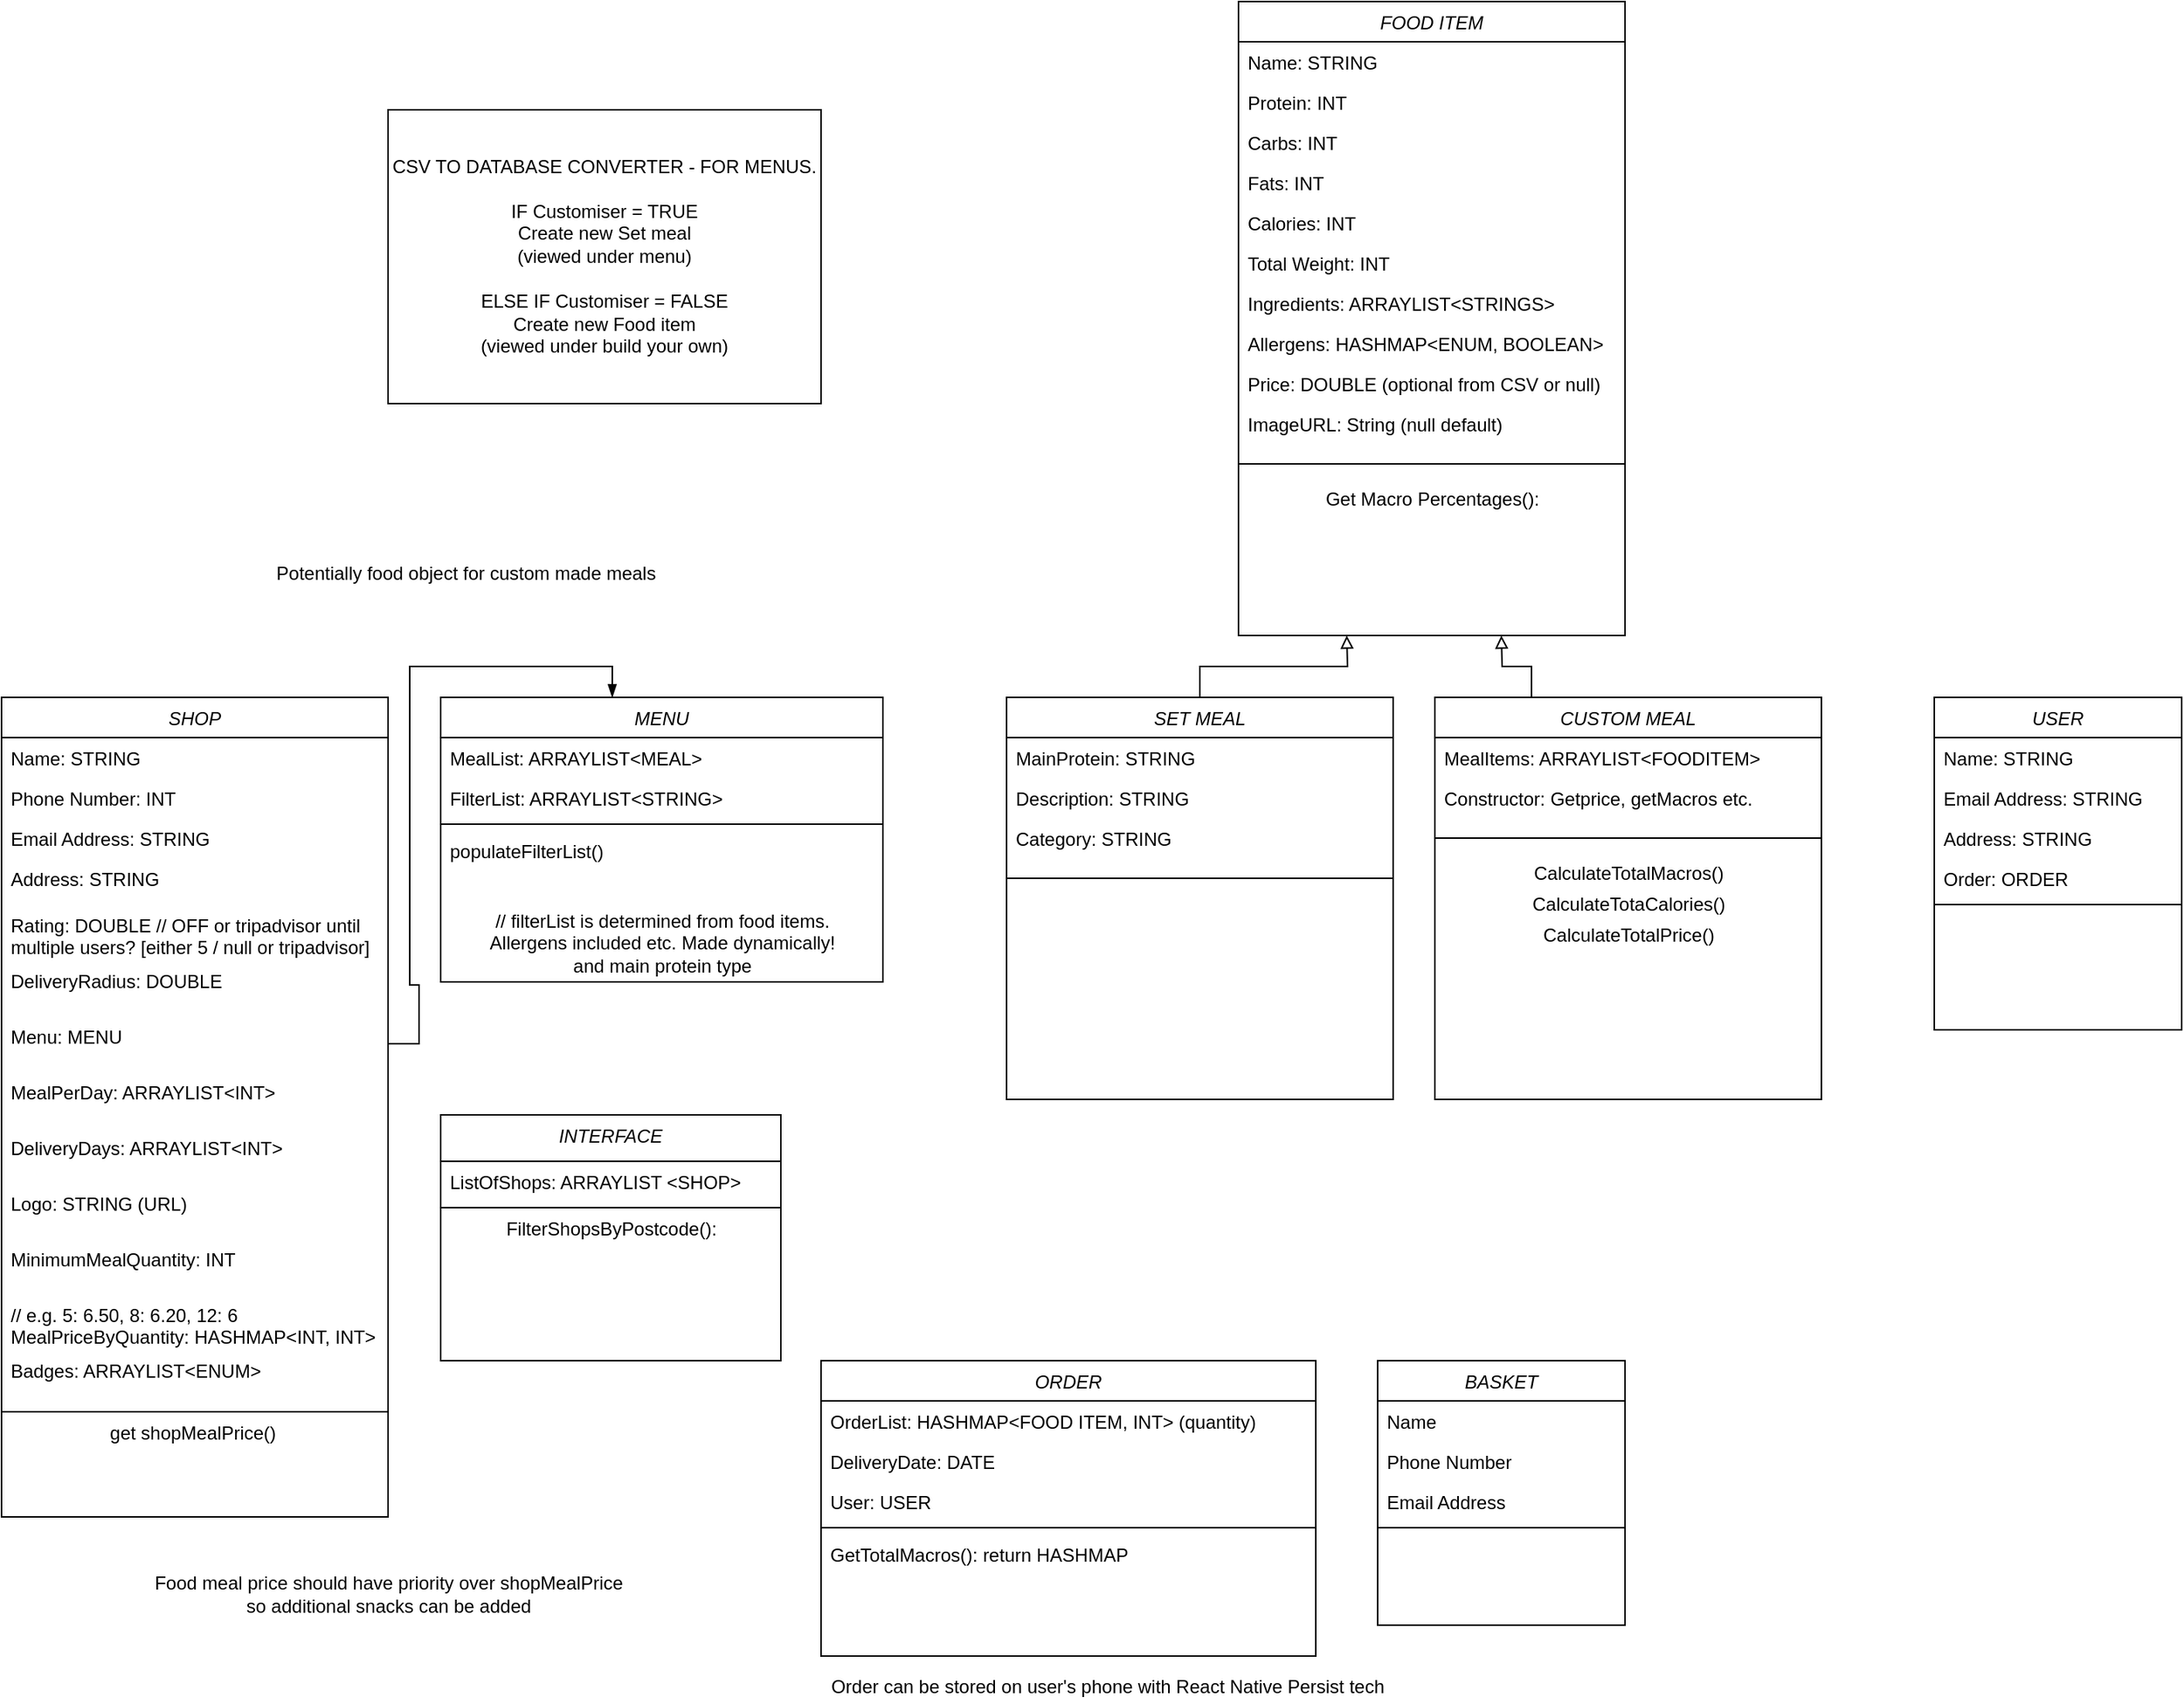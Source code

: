 <mxfile version="14.8.2" type="device"><diagram id="C5RBs43oDa-KdzZeNtuy" name="Page-1"><mxGraphModel dx="1014" dy="1942" grid="1" gridSize="10" guides="1" tooltips="1" connect="1" arrows="1" fold="1" page="1" pageScale="1" pageWidth="827" pageHeight="1169" math="0" shadow="0"><root><mxCell id="WIyWlLk6GJQsqaUBKTNV-0"/><mxCell id="WIyWlLk6GJQsqaUBKTNV-1" parent="WIyWlLk6GJQsqaUBKTNV-0"/><mxCell id="zkfFHV4jXpPFQw0GAbJ--0" value="SHOP" style="swimlane;fontStyle=2;align=center;verticalAlign=top;childLayout=stackLayout;horizontal=1;startSize=26;horizontalStack=0;resizeParent=1;resizeLast=0;collapsible=1;marginBottom=0;rounded=0;shadow=0;strokeWidth=1;" parent="WIyWlLk6GJQsqaUBKTNV-1" vertex="1"><mxGeometry x="20" y="120" width="250" height="530" as="geometry"><mxRectangle x="230" y="140" width="160" height="26" as="alternateBounds"/></mxGeometry></mxCell><mxCell id="zkfFHV4jXpPFQw0GAbJ--1" value="Name: STRING" style="text;align=left;verticalAlign=top;spacingLeft=4;spacingRight=4;overflow=hidden;rotatable=0;points=[[0,0.5],[1,0.5]];portConstraint=eastwest;" parent="zkfFHV4jXpPFQw0GAbJ--0" vertex="1"><mxGeometry y="26" width="250" height="26" as="geometry"/></mxCell><mxCell id="zkfFHV4jXpPFQw0GAbJ--2" value="Phone Number: INT" style="text;align=left;verticalAlign=top;spacingLeft=4;spacingRight=4;overflow=hidden;rotatable=0;points=[[0,0.5],[1,0.5]];portConstraint=eastwest;rounded=0;shadow=0;html=0;" parent="zkfFHV4jXpPFQw0GAbJ--0" vertex="1"><mxGeometry y="52" width="250" height="26" as="geometry"/></mxCell><mxCell id="zkfFHV4jXpPFQw0GAbJ--3" value="Email Address: STRING" style="text;align=left;verticalAlign=top;spacingLeft=4;spacingRight=4;overflow=hidden;rotatable=0;points=[[0,0.5],[1,0.5]];portConstraint=eastwest;rounded=0;shadow=0;html=0;" parent="zkfFHV4jXpPFQw0GAbJ--0" vertex="1"><mxGeometry y="78" width="250" height="26" as="geometry"/></mxCell><mxCell id="PbaU9yng1gaIBmZmr5lo-25" value="Address: STRING" style="text;align=left;verticalAlign=top;spacingLeft=4;spacingRight=4;overflow=hidden;rotatable=0;points=[[0,0.5],[1,0.5]];portConstraint=eastwest;rounded=0;shadow=0;html=0;" parent="zkfFHV4jXpPFQw0GAbJ--0" vertex="1"><mxGeometry y="104" width="250" height="30" as="geometry"/></mxCell><mxCell id="PbaU9yng1gaIBmZmr5lo-27" value="Rating: DOUBLE // OFF or tripadvisor until &#10;multiple users? [either 5 / null or tripadvisor]" style="text;align=left;verticalAlign=top;spacingLeft=4;spacingRight=4;overflow=hidden;rotatable=0;points=[[0,0.5],[1,0.5]];portConstraint=eastwest;rounded=0;shadow=0;html=0;" parent="zkfFHV4jXpPFQw0GAbJ--0" vertex="1"><mxGeometry y="134" width="250" height="36" as="geometry"/></mxCell><mxCell id="PbaU9yng1gaIBmZmr5lo-30" value="DeliveryRadius: DOUBLE" style="text;align=left;verticalAlign=top;spacingLeft=4;spacingRight=4;overflow=hidden;rotatable=0;points=[[0,0.5],[1,0.5]];portConstraint=eastwest;rounded=0;shadow=0;html=0;" parent="zkfFHV4jXpPFQw0GAbJ--0" vertex="1"><mxGeometry y="170" width="250" height="36" as="geometry"/></mxCell><mxCell id="PbaU9yng1gaIBmZmr5lo-31" value="Menu: MENU" style="text;align=left;verticalAlign=top;spacingLeft=4;spacingRight=4;overflow=hidden;rotatable=0;points=[[0,0.5],[1,0.5]];portConstraint=eastwest;rounded=0;shadow=0;html=0;" parent="zkfFHV4jXpPFQw0GAbJ--0" vertex="1"><mxGeometry y="206" width="250" height="36" as="geometry"/></mxCell><mxCell id="PbaU9yng1gaIBmZmr5lo-33" value="MealPerDay: ARRAYLIST&lt;INT&gt;" style="text;align=left;verticalAlign=top;spacingLeft=4;spacingRight=4;overflow=hidden;rotatable=0;points=[[0,0.5],[1,0.5]];portConstraint=eastwest;rounded=0;shadow=0;html=0;" parent="zkfFHV4jXpPFQw0GAbJ--0" vertex="1"><mxGeometry y="242" width="250" height="36" as="geometry"/></mxCell><mxCell id="PbaU9yng1gaIBmZmr5lo-34" value="DeliveryDays: ARRAYLIST&lt;INT&gt;" style="text;align=left;verticalAlign=top;spacingLeft=4;spacingRight=4;overflow=hidden;rotatable=0;points=[[0,0.5],[1,0.5]];portConstraint=eastwest;rounded=0;shadow=0;html=0;" parent="zkfFHV4jXpPFQw0GAbJ--0" vertex="1"><mxGeometry y="278" width="250" height="36" as="geometry"/></mxCell><mxCell id="PbaU9yng1gaIBmZmr5lo-53" value="Logo: STRING (URL)" style="text;align=left;verticalAlign=top;spacingLeft=4;spacingRight=4;overflow=hidden;rotatable=0;points=[[0,0.5],[1,0.5]];portConstraint=eastwest;rounded=0;shadow=0;html=0;" parent="zkfFHV4jXpPFQw0GAbJ--0" vertex="1"><mxGeometry y="314" width="250" height="36" as="geometry"/></mxCell><mxCell id="PbaU9yng1gaIBmZmr5lo-70" value="MinimumMealQuantity: INT" style="text;align=left;verticalAlign=top;spacingLeft=4;spacingRight=4;overflow=hidden;rotatable=0;points=[[0,0.5],[1,0.5]];portConstraint=eastwest;rounded=0;shadow=0;html=0;" parent="zkfFHV4jXpPFQw0GAbJ--0" vertex="1"><mxGeometry y="350" width="250" height="36" as="geometry"/></mxCell><mxCell id="PbaU9yng1gaIBmZmr5lo-124" value="// e.g. 5: 6.50, 8: 6.20, 12: 6 &#10;MealPriceByQuantity: HASHMAP&lt;INT, INT&gt;" style="text;align=left;verticalAlign=top;spacingLeft=4;spacingRight=4;overflow=hidden;rotatable=0;points=[[0,0.5],[1,0.5]];portConstraint=eastwest;rounded=0;shadow=0;html=0;" parent="zkfFHV4jXpPFQw0GAbJ--0" vertex="1"><mxGeometry y="386" width="250" height="36" as="geometry"/></mxCell><mxCell id="PbaU9yng1gaIBmZmr5lo-126" value="Badges: ARRAYLIST&lt;ENUM&gt;" style="text;align=left;verticalAlign=top;spacingLeft=4;spacingRight=4;overflow=hidden;rotatable=0;points=[[0,0.5],[1,0.5]];portConstraint=eastwest;rounded=0;shadow=0;html=0;" parent="zkfFHV4jXpPFQw0GAbJ--0" vertex="1"><mxGeometry y="422" width="250" height="36" as="geometry"/></mxCell><mxCell id="zkfFHV4jXpPFQw0GAbJ--4" value="" style="line;html=1;strokeWidth=1;align=left;verticalAlign=middle;spacingTop=-1;spacingLeft=3;spacingRight=3;rotatable=0;labelPosition=right;points=[];portConstraint=eastwest;" parent="zkfFHV4jXpPFQw0GAbJ--0" vertex="1"><mxGeometry y="458" width="250" height="8" as="geometry"/></mxCell><mxCell id="PbaU9yng1gaIBmZmr5lo-136" value="get shopMealPrice()&amp;nbsp;" style="text;html=1;align=center;verticalAlign=middle;resizable=0;points=[];autosize=1;strokeColor=none;" parent="zkfFHV4jXpPFQw0GAbJ--0" vertex="1"><mxGeometry y="466" width="250" height="20" as="geometry"/></mxCell><mxCell id="PbaU9yng1gaIBmZmr5lo-121" style="edgeStyle=orthogonalEdgeStyle;rounded=0;orthogonalLoop=1;jettySize=auto;html=1;exitX=0.5;exitY=0;exitDx=0;exitDy=0;endArrow=block;endFill=0;" parent="WIyWlLk6GJQsqaUBKTNV-1" source="PbaU9yng1gaIBmZmr5lo-0" edge="1"><mxGeometry relative="1" as="geometry"><mxPoint x="890" y="80" as="targetPoint"/></mxGeometry></mxCell><mxCell id="PbaU9yng1gaIBmZmr5lo-0" value="SET MEAL" style="swimlane;fontStyle=2;align=center;verticalAlign=top;childLayout=stackLayout;horizontal=1;startSize=26;horizontalStack=0;resizeParent=1;resizeLast=0;collapsible=1;marginBottom=0;rounded=0;shadow=0;strokeWidth=1;" parent="WIyWlLk6GJQsqaUBKTNV-1" vertex="1"><mxGeometry x="670" y="120" width="250" height="260" as="geometry"><mxRectangle x="440" y="119" width="160" height="26" as="alternateBounds"/></mxGeometry></mxCell><mxCell id="PbaU9yng1gaIBmZmr5lo-1" value="MainProtein: STRING " style="text;align=left;verticalAlign=top;spacingLeft=4;spacingRight=4;overflow=hidden;rotatable=0;points=[[0,0.5],[1,0.5]];portConstraint=eastwest;" parent="PbaU9yng1gaIBmZmr5lo-0" vertex="1"><mxGeometry y="26" width="250" height="26" as="geometry"/></mxCell><mxCell id="PbaU9yng1gaIBmZmr5lo-2" value="Description: STRING" style="text;align=left;verticalAlign=top;spacingLeft=4;spacingRight=4;overflow=hidden;rotatable=0;points=[[0,0.5],[1,0.5]];portConstraint=eastwest;rounded=0;shadow=0;html=0;" parent="PbaU9yng1gaIBmZmr5lo-0" vertex="1"><mxGeometry y="52" width="250" height="26" as="geometry"/></mxCell><mxCell id="PbaU9yng1gaIBmZmr5lo-135" value="Category: STRING" style="text;align=left;verticalAlign=top;spacingLeft=4;spacingRight=4;overflow=hidden;rotatable=0;points=[[0,0.5],[1,0.5]];portConstraint=eastwest;rounded=0;shadow=0;html=0;" parent="PbaU9yng1gaIBmZmr5lo-0" vertex="1"><mxGeometry y="78" width="250" height="26" as="geometry"/></mxCell><mxCell id="PbaU9yng1gaIBmZmr5lo-4" value="" style="line;html=1;strokeWidth=1;align=left;verticalAlign=middle;spacingTop=-1;spacingLeft=3;spacingRight=3;rotatable=0;labelPosition=right;points=[];portConstraint=eastwest;" parent="PbaU9yng1gaIBmZmr5lo-0" vertex="1"><mxGeometry y="104" width="250" height="26" as="geometry"/></mxCell><mxCell id="PbaU9yng1gaIBmZmr5lo-6" value="BASKET" style="swimlane;fontStyle=2;align=center;verticalAlign=top;childLayout=stackLayout;horizontal=1;startSize=26;horizontalStack=0;resizeParent=1;resizeLast=0;collapsible=1;marginBottom=0;rounded=0;shadow=0;strokeWidth=1;" parent="WIyWlLk6GJQsqaUBKTNV-1" vertex="1"><mxGeometry x="910" y="549" width="160" height="171" as="geometry"><mxRectangle x="230" y="140" width="160" height="26" as="alternateBounds"/></mxGeometry></mxCell><mxCell id="PbaU9yng1gaIBmZmr5lo-7" value="Name" style="text;align=left;verticalAlign=top;spacingLeft=4;spacingRight=4;overflow=hidden;rotatable=0;points=[[0,0.5],[1,0.5]];portConstraint=eastwest;" parent="PbaU9yng1gaIBmZmr5lo-6" vertex="1"><mxGeometry y="26" width="160" height="26" as="geometry"/></mxCell><mxCell id="PbaU9yng1gaIBmZmr5lo-8" value="Phone Number" style="text;align=left;verticalAlign=top;spacingLeft=4;spacingRight=4;overflow=hidden;rotatable=0;points=[[0,0.5],[1,0.5]];portConstraint=eastwest;rounded=0;shadow=0;html=0;" parent="PbaU9yng1gaIBmZmr5lo-6" vertex="1"><mxGeometry y="52" width="160" height="26" as="geometry"/></mxCell><mxCell id="PbaU9yng1gaIBmZmr5lo-9" value="Email Address" style="text;align=left;verticalAlign=top;spacingLeft=4;spacingRight=4;overflow=hidden;rotatable=0;points=[[0,0.5],[1,0.5]];portConstraint=eastwest;rounded=0;shadow=0;html=0;" parent="PbaU9yng1gaIBmZmr5lo-6" vertex="1"><mxGeometry y="78" width="160" height="26" as="geometry"/></mxCell><mxCell id="PbaU9yng1gaIBmZmr5lo-10" value="" style="line;html=1;strokeWidth=1;align=left;verticalAlign=middle;spacingTop=-1;spacingLeft=3;spacingRight=3;rotatable=0;labelPosition=right;points=[];portConstraint=eastwest;" parent="PbaU9yng1gaIBmZmr5lo-6" vertex="1"><mxGeometry y="104" width="160" height="8" as="geometry"/></mxCell><mxCell id="PbaU9yng1gaIBmZmr5lo-12" value="ORDER" style="swimlane;fontStyle=2;align=center;verticalAlign=top;childLayout=stackLayout;horizontal=1;startSize=26;horizontalStack=0;resizeParent=1;resizeLast=0;collapsible=1;marginBottom=0;rounded=0;shadow=0;strokeWidth=1;" parent="WIyWlLk6GJQsqaUBKTNV-1" vertex="1"><mxGeometry x="550" y="549" width="320" height="191" as="geometry"><mxRectangle x="230" y="140" width="160" height="26" as="alternateBounds"/></mxGeometry></mxCell><mxCell id="PbaU9yng1gaIBmZmr5lo-13" value="OrderList: HASHMAP&lt;FOOD ITEM, INT&gt; (quantity)" style="text;align=left;verticalAlign=top;spacingLeft=4;spacingRight=4;overflow=hidden;rotatable=0;points=[[0,0.5],[1,0.5]];portConstraint=eastwest;" parent="PbaU9yng1gaIBmZmr5lo-12" vertex="1"><mxGeometry y="26" width="320" height="26" as="geometry"/></mxCell><mxCell id="PbaU9yng1gaIBmZmr5lo-14" value="DeliveryDate: DATE" style="text;align=left;verticalAlign=top;spacingLeft=4;spacingRight=4;overflow=hidden;rotatable=0;points=[[0,0.5],[1,0.5]];portConstraint=eastwest;rounded=0;shadow=0;html=0;" parent="PbaU9yng1gaIBmZmr5lo-12" vertex="1"><mxGeometry y="52" width="320" height="26" as="geometry"/></mxCell><mxCell id="PbaU9yng1gaIBmZmr5lo-15" value="User: USER" style="text;align=left;verticalAlign=top;spacingLeft=4;spacingRight=4;overflow=hidden;rotatable=0;points=[[0,0.5],[1,0.5]];portConstraint=eastwest;rounded=0;shadow=0;html=0;" parent="PbaU9yng1gaIBmZmr5lo-12" vertex="1"><mxGeometry y="78" width="320" height="26" as="geometry"/></mxCell><mxCell id="PbaU9yng1gaIBmZmr5lo-16" value="" style="line;html=1;strokeWidth=1;align=left;verticalAlign=middle;spacingTop=-1;spacingLeft=3;spacingRight=3;rotatable=0;labelPosition=right;points=[];portConstraint=eastwest;" parent="PbaU9yng1gaIBmZmr5lo-12" vertex="1"><mxGeometry y="104" width="320" height="8" as="geometry"/></mxCell><mxCell id="PbaU9yng1gaIBmZmr5lo-17" value="GetTotalMacros(): return HASHMAP" style="text;align=left;verticalAlign=top;spacingLeft=4;spacingRight=4;overflow=hidden;rotatable=0;points=[[0,0.5],[1,0.5]];portConstraint=eastwest;" parent="PbaU9yng1gaIBmZmr5lo-12" vertex="1"><mxGeometry y="112" width="320" height="26" as="geometry"/></mxCell><mxCell id="PbaU9yng1gaIBmZmr5lo-19" value="USER" style="swimlane;fontStyle=2;align=center;verticalAlign=top;childLayout=stackLayout;horizontal=1;startSize=26;horizontalStack=0;resizeParent=1;resizeLast=0;collapsible=1;marginBottom=0;rounded=0;shadow=0;strokeWidth=1;" parent="WIyWlLk6GJQsqaUBKTNV-1" vertex="1"><mxGeometry x="1270" y="120" width="160" height="215" as="geometry"><mxRectangle x="230" y="140" width="160" height="26" as="alternateBounds"/></mxGeometry></mxCell><mxCell id="PbaU9yng1gaIBmZmr5lo-20" value="Name: STRING" style="text;align=left;verticalAlign=top;spacingLeft=4;spacingRight=4;overflow=hidden;rotatable=0;points=[[0,0.5],[1,0.5]];portConstraint=eastwest;" parent="PbaU9yng1gaIBmZmr5lo-19" vertex="1"><mxGeometry y="26" width="160" height="26" as="geometry"/></mxCell><mxCell id="PbaU9yng1gaIBmZmr5lo-21" value="Email Address: STRING" style="text;align=left;verticalAlign=top;spacingLeft=4;spacingRight=4;overflow=hidden;rotatable=0;points=[[0,0.5],[1,0.5]];portConstraint=eastwest;rounded=0;shadow=0;html=0;" parent="PbaU9yng1gaIBmZmr5lo-19" vertex="1"><mxGeometry y="52" width="160" height="26" as="geometry"/></mxCell><mxCell id="PbaU9yng1gaIBmZmr5lo-22" value="Address: STRING" style="text;align=left;verticalAlign=top;spacingLeft=4;spacingRight=4;overflow=hidden;rotatable=0;points=[[0,0.5],[1,0.5]];portConstraint=eastwest;rounded=0;shadow=0;html=0;" parent="PbaU9yng1gaIBmZmr5lo-19" vertex="1"><mxGeometry y="78" width="160" height="26" as="geometry"/></mxCell><mxCell id="PbaU9yng1gaIBmZmr5lo-56" value="Order: ORDER" style="text;align=left;verticalAlign=top;spacingLeft=4;spacingRight=4;overflow=hidden;rotatable=0;points=[[0,0.5],[1,0.5]];portConstraint=eastwest;rounded=0;shadow=0;html=0;" parent="PbaU9yng1gaIBmZmr5lo-19" vertex="1"><mxGeometry y="104" width="160" height="26" as="geometry"/></mxCell><mxCell id="PbaU9yng1gaIBmZmr5lo-23" value="" style="line;html=1;strokeWidth=1;align=left;verticalAlign=middle;spacingTop=-1;spacingLeft=3;spacingRight=3;rotatable=0;labelPosition=right;points=[];portConstraint=eastwest;" parent="PbaU9yng1gaIBmZmr5lo-19" vertex="1"><mxGeometry y="130" width="160" height="8" as="geometry"/></mxCell><mxCell id="PbaU9yng1gaIBmZmr5lo-32" value="Potentially food object for custom made meals" style="text;html=1;align=center;verticalAlign=middle;resizable=0;points=[];autosize=1;strokeColor=none;" parent="WIyWlLk6GJQsqaUBKTNV-1" vertex="1"><mxGeometry x="190" y="30" width="260" height="20" as="geometry"/></mxCell><mxCell id="PbaU9yng1gaIBmZmr5lo-36" value="MENU" style="swimlane;fontStyle=2;align=center;verticalAlign=top;childLayout=stackLayout;horizontal=1;startSize=26;horizontalStack=0;resizeParent=1;resizeLast=0;collapsible=1;marginBottom=0;rounded=0;shadow=0;strokeWidth=1;" parent="WIyWlLk6GJQsqaUBKTNV-1" vertex="1"><mxGeometry x="304" y="120" width="286" height="184" as="geometry"><mxRectangle x="440" y="119" width="160" height="26" as="alternateBounds"/></mxGeometry></mxCell><mxCell id="PbaU9yng1gaIBmZmr5lo-37" value="MealList: ARRAYLIST&lt;MEAL&gt;" style="text;align=left;verticalAlign=top;spacingLeft=4;spacingRight=4;overflow=hidden;rotatable=0;points=[[0,0.5],[1,0.5]];portConstraint=eastwest;" parent="PbaU9yng1gaIBmZmr5lo-36" vertex="1"><mxGeometry y="26" width="286" height="26" as="geometry"/></mxCell><mxCell id="PbaU9yng1gaIBmZmr5lo-54" value="FilterList: ARRAYLIST&lt;STRING&gt;" style="text;align=left;verticalAlign=top;spacingLeft=4;spacingRight=4;overflow=hidden;rotatable=0;points=[[0,0.5],[1,0.5]];portConstraint=eastwest;" parent="PbaU9yng1gaIBmZmr5lo-36" vertex="1"><mxGeometry y="52" width="286" height="26" as="geometry"/></mxCell><mxCell id="PbaU9yng1gaIBmZmr5lo-40" value="" style="line;html=1;strokeWidth=1;align=left;verticalAlign=middle;spacingTop=-1;spacingLeft=3;spacingRight=3;rotatable=0;labelPosition=right;points=[];portConstraint=eastwest;" parent="PbaU9yng1gaIBmZmr5lo-36" vertex="1"><mxGeometry y="78" width="286" height="8" as="geometry"/></mxCell><mxCell id="PbaU9yng1gaIBmZmr5lo-41" value="populateFilterList()" style="text;align=left;verticalAlign=top;spacingLeft=4;spacingRight=4;overflow=hidden;rotatable=0;points=[[0,0.5],[1,0.5]];portConstraint=eastwest;" parent="PbaU9yng1gaIBmZmr5lo-36" vertex="1"><mxGeometry y="86" width="286" height="48" as="geometry"/></mxCell><mxCell id="5nGB1-f7wvmNml5nhwQU-0" value="// filterList is determined from food items. &lt;br&gt;Allergens included etc. Made dynamically!&lt;br&gt;and main protein type" style="text;html=1;align=center;verticalAlign=middle;resizable=0;points=[];autosize=1;strokeColor=none;" vertex="1" parent="PbaU9yng1gaIBmZmr5lo-36"><mxGeometry y="134" width="286" height="50" as="geometry"/></mxCell><mxCell id="PbaU9yng1gaIBmZmr5lo-44" value="INTERFACE" style="swimlane;fontStyle=2;align=center;verticalAlign=top;childLayout=stackLayout;horizontal=1;startSize=30;horizontalStack=0;resizeParent=1;resizeLast=0;collapsible=1;marginBottom=0;rounded=0;shadow=0;strokeWidth=1;" parent="WIyWlLk6GJQsqaUBKTNV-1" vertex="1"><mxGeometry x="304" y="390" width="220" height="159" as="geometry"><mxRectangle x="230" y="140" width="160" height="26" as="alternateBounds"/></mxGeometry></mxCell><mxCell id="PbaU9yng1gaIBmZmr5lo-45" value="ListOfShops: ARRAYLIST &lt;SHOP&gt;" style="text;align=left;verticalAlign=top;spacingLeft=4;spacingRight=4;overflow=hidden;rotatable=0;points=[[0,0.5],[1,0.5]];portConstraint=eastwest;" parent="PbaU9yng1gaIBmZmr5lo-44" vertex="1"><mxGeometry y="30" width="220" height="26" as="geometry"/></mxCell><mxCell id="PbaU9yng1gaIBmZmr5lo-51" value="" style="line;html=1;strokeWidth=1;align=left;verticalAlign=middle;spacingTop=-1;spacingLeft=3;spacingRight=3;rotatable=0;labelPosition=right;points=[];portConstraint=eastwest;" parent="PbaU9yng1gaIBmZmr5lo-44" vertex="1"><mxGeometry y="56" width="220" height="8" as="geometry"/></mxCell><mxCell id="PbaU9yng1gaIBmZmr5lo-52" value="FilterShopsByPostcode():" style="text;html=1;align=center;verticalAlign=middle;resizable=0;points=[];autosize=1;strokeColor=none;" parent="PbaU9yng1gaIBmZmr5lo-44" vertex="1"><mxGeometry y="64" width="220" height="20" as="geometry"/></mxCell><mxCell id="PbaU9yng1gaIBmZmr5lo-123" style="edgeStyle=orthogonalEdgeStyle;rounded=0;orthogonalLoop=1;jettySize=auto;html=1;exitX=0.25;exitY=0;exitDx=0;exitDy=0;endArrow=block;endFill=0;" parent="WIyWlLk6GJQsqaUBKTNV-1" source="PbaU9yng1gaIBmZmr5lo-72" edge="1"><mxGeometry relative="1" as="geometry"><mxPoint x="990" y="80" as="targetPoint"/></mxGeometry></mxCell><mxCell id="PbaU9yng1gaIBmZmr5lo-72" value="CUSTOM MEAL" style="swimlane;fontStyle=2;align=center;verticalAlign=top;childLayout=stackLayout;horizontal=1;startSize=26;horizontalStack=0;resizeParent=1;resizeLast=0;collapsible=1;marginBottom=0;rounded=0;shadow=0;strokeWidth=1;" parent="WIyWlLk6GJQsqaUBKTNV-1" vertex="1"><mxGeometry x="947" y="120" width="250" height="260" as="geometry"><mxRectangle x="440" y="119" width="160" height="26" as="alternateBounds"/></mxGeometry></mxCell><mxCell id="PbaU9yng1gaIBmZmr5lo-83" value="MealItems: ARRAYLIST&lt;FOODITEM&gt;" style="text;align=left;verticalAlign=top;spacingLeft=4;spacingRight=4;overflow=hidden;rotatable=0;points=[[0,0.5],[1,0.5]];portConstraint=eastwest;rounded=0;shadow=0;html=0;" parent="PbaU9yng1gaIBmZmr5lo-72" vertex="1"><mxGeometry y="26" width="250" height="26" as="geometry"/></mxCell><mxCell id="PbaU9yng1gaIBmZmr5lo-119" value="Constructor: Getprice, getMacros etc." style="text;align=left;verticalAlign=top;spacingLeft=4;spacingRight=4;overflow=hidden;rotatable=0;points=[[0,0.5],[1,0.5]];portConstraint=eastwest;rounded=0;shadow=0;html=0;" parent="PbaU9yng1gaIBmZmr5lo-72" vertex="1"><mxGeometry y="52" width="250" height="26" as="geometry"/></mxCell><mxCell id="PbaU9yng1gaIBmZmr5lo-84" value="" style="line;html=1;strokeWidth=1;align=left;verticalAlign=middle;spacingTop=-1;spacingLeft=3;spacingRight=3;rotatable=0;labelPosition=right;points=[];portConstraint=eastwest;" parent="PbaU9yng1gaIBmZmr5lo-72" vertex="1"><mxGeometry y="78" width="250" height="26" as="geometry"/></mxCell><mxCell id="PbaU9yng1gaIBmZmr5lo-85" value="CalculateTotalMacros()" style="text;html=1;align=center;verticalAlign=middle;resizable=0;points=[];autosize=1;strokeColor=none;" parent="PbaU9yng1gaIBmZmr5lo-72" vertex="1"><mxGeometry y="104" width="250" height="20" as="geometry"/></mxCell><mxCell id="PbaU9yng1gaIBmZmr5lo-117" value="CalculateTotaCalories()" style="text;html=1;align=center;verticalAlign=middle;resizable=0;points=[];autosize=1;strokeColor=none;" parent="PbaU9yng1gaIBmZmr5lo-72" vertex="1"><mxGeometry y="124" width="250" height="20" as="geometry"/></mxCell><mxCell id="PbaU9yng1gaIBmZmr5lo-118" value="CalculateTotalPrice()" style="text;html=1;align=center;verticalAlign=middle;resizable=0;points=[];autosize=1;strokeColor=none;" parent="PbaU9yng1gaIBmZmr5lo-72" vertex="1"><mxGeometry y="144" width="250" height="20" as="geometry"/></mxCell><mxCell id="PbaU9yng1gaIBmZmr5lo-101" value="FOOD ITEM" style="swimlane;fontStyle=2;align=center;verticalAlign=top;childLayout=stackLayout;horizontal=1;startSize=26;horizontalStack=0;resizeParent=1;resizeLast=0;collapsible=1;marginBottom=0;rounded=0;shadow=0;strokeWidth=1;" parent="WIyWlLk6GJQsqaUBKTNV-1" vertex="1"><mxGeometry x="820" y="-330" width="250" height="410" as="geometry"><mxRectangle x="440" y="119" width="160" height="26" as="alternateBounds"/></mxGeometry></mxCell><mxCell id="PbaU9yng1gaIBmZmr5lo-102" value="Name: STRING" style="text;align=left;verticalAlign=top;spacingLeft=4;spacingRight=4;overflow=hidden;rotatable=0;points=[[0,0.5],[1,0.5]];portConstraint=eastwest;" parent="PbaU9yng1gaIBmZmr5lo-101" vertex="1"><mxGeometry y="26" width="250" height="26" as="geometry"/></mxCell><mxCell id="PbaU9yng1gaIBmZmr5lo-103" value="Protein: INT" style="text;align=left;verticalAlign=top;spacingLeft=4;spacingRight=4;overflow=hidden;rotatable=0;points=[[0,0.5],[1,0.5]];portConstraint=eastwest;" parent="PbaU9yng1gaIBmZmr5lo-101" vertex="1"><mxGeometry y="52" width="250" height="26" as="geometry"/></mxCell><mxCell id="PbaU9yng1gaIBmZmr5lo-104" value="Carbs: INT" style="text;align=left;verticalAlign=top;spacingLeft=4;spacingRight=4;overflow=hidden;rotatable=0;points=[[0,0.5],[1,0.5]];portConstraint=eastwest;rounded=0;shadow=0;html=0;" parent="PbaU9yng1gaIBmZmr5lo-101" vertex="1"><mxGeometry y="78" width="250" height="26" as="geometry"/></mxCell><mxCell id="PbaU9yng1gaIBmZmr5lo-105" value="Fats: INT" style="text;align=left;verticalAlign=top;spacingLeft=4;spacingRight=4;overflow=hidden;rotatable=0;points=[[0,0.5],[1,0.5]];portConstraint=eastwest;rounded=0;shadow=0;html=0;" parent="PbaU9yng1gaIBmZmr5lo-101" vertex="1"><mxGeometry y="104" width="250" height="26" as="geometry"/></mxCell><mxCell id="PbaU9yng1gaIBmZmr5lo-106" value="Calories: INT" style="text;align=left;verticalAlign=top;spacingLeft=4;spacingRight=4;overflow=hidden;rotatable=0;points=[[0,0.5],[1,0.5]];portConstraint=eastwest;rounded=0;shadow=0;html=0;" parent="PbaU9yng1gaIBmZmr5lo-101" vertex="1"><mxGeometry y="130" width="250" height="26" as="geometry"/></mxCell><mxCell id="PbaU9yng1gaIBmZmr5lo-107" value="Total Weight: INT" style="text;align=left;verticalAlign=top;spacingLeft=4;spacingRight=4;overflow=hidden;rotatable=0;points=[[0,0.5],[1,0.5]];portConstraint=eastwest;rounded=0;shadow=0;html=0;" parent="PbaU9yng1gaIBmZmr5lo-101" vertex="1"><mxGeometry y="156" width="250" height="26" as="geometry"/></mxCell><mxCell id="PbaU9yng1gaIBmZmr5lo-77" value="Ingredients: ARRAYLIST&lt;STRINGS&gt;" style="text;align=left;verticalAlign=top;spacingLeft=4;spacingRight=4;overflow=hidden;rotatable=0;points=[[0,0.5],[1,0.5]];portConstraint=eastwest;rounded=0;shadow=0;html=0;" parent="PbaU9yng1gaIBmZmr5lo-101" vertex="1"><mxGeometry y="182" width="250" height="26" as="geometry"/></mxCell><mxCell id="PbaU9yng1gaIBmZmr5lo-57" value="Allergens: HASHMAP&lt;ENUM, BOOLEAN&gt;" style="text;align=left;verticalAlign=top;spacingLeft=4;spacingRight=4;overflow=hidden;rotatable=0;points=[[0,0.5],[1,0.5]];portConstraint=eastwest;rounded=0;shadow=0;html=0;" parent="PbaU9yng1gaIBmZmr5lo-101" vertex="1"><mxGeometry y="208" width="250" height="26" as="geometry"/></mxCell><mxCell id="PbaU9yng1gaIBmZmr5lo-115" value="Price: DOUBLE (optional from CSV or null)" style="text;align=left;verticalAlign=top;spacingLeft=4;spacingRight=4;overflow=hidden;rotatable=0;points=[[0,0.5],[1,0.5]];portConstraint=eastwest;rounded=0;shadow=0;html=0;" parent="PbaU9yng1gaIBmZmr5lo-101" vertex="1"><mxGeometry y="234" width="250" height="26" as="geometry"/></mxCell><mxCell id="PbaU9yng1gaIBmZmr5lo-116" value="ImageURL: String (null default)" style="text;align=left;verticalAlign=top;spacingLeft=4;spacingRight=4;overflow=hidden;rotatable=0;points=[[0,0.5],[1,0.5]];portConstraint=eastwest;rounded=0;shadow=0;html=0;" parent="PbaU9yng1gaIBmZmr5lo-101" vertex="1"><mxGeometry y="260" width="250" height="26" as="geometry"/></mxCell><mxCell id="PbaU9yng1gaIBmZmr5lo-113" value="" style="line;html=1;strokeWidth=1;align=left;verticalAlign=middle;spacingTop=-1;spacingLeft=3;spacingRight=3;rotatable=0;labelPosition=right;points=[];portConstraint=eastwest;" parent="PbaU9yng1gaIBmZmr5lo-101" vertex="1"><mxGeometry y="286" width="250" height="26" as="geometry"/></mxCell><mxCell id="PbaU9yng1gaIBmZmr5lo-114" value="Get Macro Percentages():" style="text;html=1;align=center;verticalAlign=middle;resizable=0;points=[];autosize=1;strokeColor=none;" parent="PbaU9yng1gaIBmZmr5lo-101" vertex="1"><mxGeometry y="312" width="250" height="20" as="geometry"/></mxCell><mxCell id="PbaU9yng1gaIBmZmr5lo-125" value="CSV TO DATABASE CONVERTER - FOR MENUS.&lt;br&gt;&lt;br&gt;IF Customiser = TRUE&lt;br&gt;Create new Set meal&lt;br&gt;(viewed under menu)&lt;br&gt;&lt;br&gt;ELSE IF Customiser = FALSE&lt;span style=&quot;font-family: &amp;#34;arial&amp;#34; ; font-size: 13px ; text-align: left ; background-color: rgb(255 , 255 , 255)&quot;&gt;&lt;br&gt;&lt;/span&gt;Create new Food item&lt;br&gt;(viewed under build your own)" style="rounded=0;whiteSpace=wrap;html=1;" parent="WIyWlLk6GJQsqaUBKTNV-1" vertex="1"><mxGeometry x="270" y="-260" width="280" height="190" as="geometry"/></mxCell><mxCell id="PbaU9yng1gaIBmZmr5lo-133" style="edgeStyle=orthogonalEdgeStyle;rounded=0;orthogonalLoop=1;jettySize=auto;html=1;exitX=1;exitY=0.5;exitDx=0;exitDy=0;entryX=0.388;entryY=0;entryDx=0;entryDy=0;entryPerimeter=0;endArrow=blockThin;endFill=1;" parent="WIyWlLk6GJQsqaUBKTNV-1" source="PbaU9yng1gaIBmZmr5lo-31" target="PbaU9yng1gaIBmZmr5lo-36" edge="1"><mxGeometry relative="1" as="geometry"/></mxCell><mxCell id="PbaU9yng1gaIBmZmr5lo-137" value="Food meal price should have priority over shopMealPrice&lt;br&gt;so additional snacks can be added" style="text;html=1;align=center;verticalAlign=middle;resizable=0;points=[];autosize=1;strokeColor=none;" parent="WIyWlLk6GJQsqaUBKTNV-1" vertex="1"><mxGeometry x="110" y="685" width="320" height="30" as="geometry"/></mxCell><mxCell id="5nGB1-f7wvmNml5nhwQU-1" value="Order can be stored on user's phone with React Native Persist tech" style="text;html=1;align=center;verticalAlign=middle;resizable=0;points=[];autosize=1;strokeColor=none;" vertex="1" parent="WIyWlLk6GJQsqaUBKTNV-1"><mxGeometry x="550" y="750" width="370" height="20" as="geometry"/></mxCell></root></mxGraphModel></diagram></mxfile>
